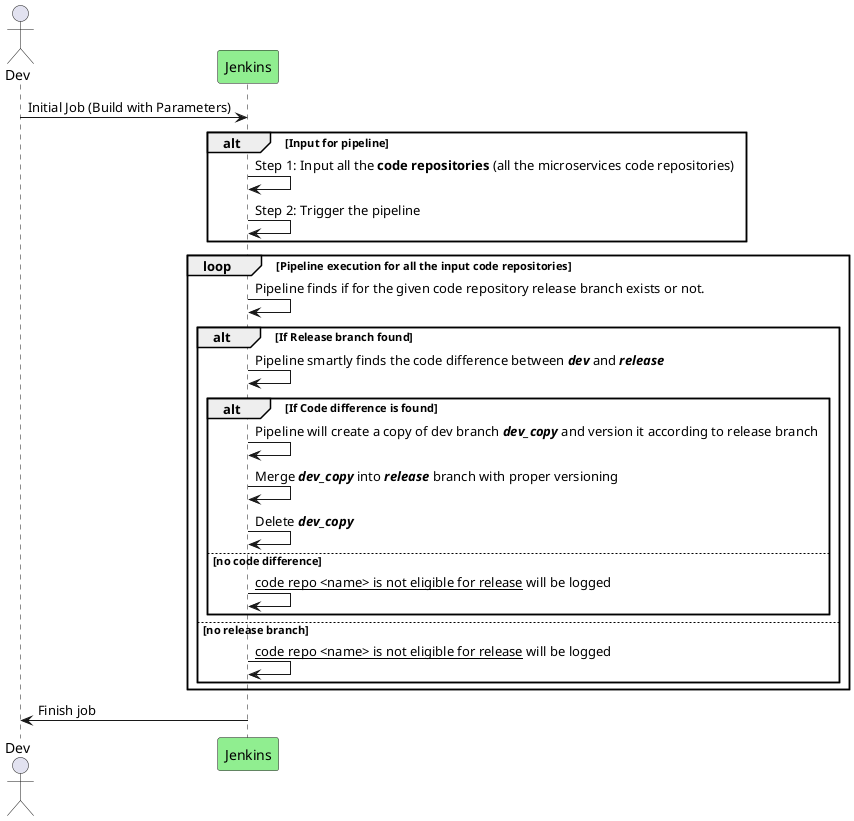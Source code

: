 @startuml
actor "Dev" as dev
participant "Jenkins" as jenkin #lightgreen

dev -> jenkin : Initial Job (Build with Parameters)


alt Input for pipeline
jenkin -> jenkin: Step 1: Input all the **code repositories** (all the microservices code repositories)
jenkin -> jenkin: Step 2: Trigger the pipeline
end

loop Pipeline execution for all the input code repositories
    jenkin -> jenkin: Pipeline finds if for the given code repository release branch exists or not.
    alt If Release branch found
        jenkin -> jenkin: Pipeline smartly finds the code difference between **//dev//** and **//release//**
        alt If Code difference is found
            jenkin -> jenkin: Pipeline will create a copy of dev branch **//dev_copy//** and version it according to release branch
            jenkin -> jenkin: Merge **//dev_copy//** into **//release//** branch with proper versioning
            jenkin -> jenkin: Delete **//dev_copy//**

        else no code difference
            jenkin -> jenkin: __code repo <name> is not eligible for release__ will be logged
        end

    else no release branch
        jenkin -> jenkin: __code repo <name> is not eligible for release__ will be logged
    end
end
jenkin -> dev: Finish job
@enduml